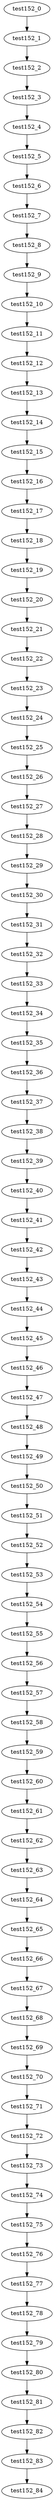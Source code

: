 digraph G {
test152_0->test152_1;
test152_1->test152_2;
test152_2->test152_3;
test152_3->test152_4;
test152_4->test152_5;
test152_5->test152_6;
test152_6->test152_7;
test152_7->test152_8;
test152_8->test152_9;
test152_9->test152_10;
test152_10->test152_11;
test152_11->test152_12;
test152_12->test152_13;
test152_13->test152_14;
test152_14->test152_15;
test152_15->test152_16;
test152_16->test152_17;
test152_17->test152_18;
test152_18->test152_19;
test152_19->test152_20;
test152_20->test152_21;
test152_21->test152_22;
test152_22->test152_23;
test152_23->test152_24;
test152_24->test152_25;
test152_25->test152_26;
test152_26->test152_27;
test152_27->test152_28;
test152_28->test152_29;
test152_29->test152_30;
test152_30->test152_31;
test152_31->test152_32;
test152_32->test152_33;
test152_33->test152_34;
test152_34->test152_35;
test152_35->test152_36;
test152_36->test152_37;
test152_37->test152_38;
test152_38->test152_39;
test152_39->test152_40;
test152_40->test152_41;
test152_41->test152_42;
test152_42->test152_43;
test152_43->test152_44;
test152_44->test152_45;
test152_45->test152_46;
test152_46->test152_47;
test152_47->test152_48;
test152_48->test152_49;
test152_49->test152_50;
test152_50->test152_51;
test152_51->test152_52;
test152_52->test152_53;
test152_53->test152_54;
test152_54->test152_55;
test152_55->test152_56;
test152_56->test152_57;
test152_57->test152_58;
test152_58->test152_59;
test152_59->test152_60;
test152_60->test152_61;
test152_61->test152_62;
test152_62->test152_63;
test152_63->test152_64;
test152_64->test152_65;
test152_65->test152_66;
test152_66->test152_67;
test152_67->test152_68;
test152_68->test152_69;
test152_69->test152_70;
test152_70->test152_71;
test152_71->test152_72;
test152_72->test152_73;
test152_73->test152_74;
test152_74->test152_75;
test152_75->test152_76;
test152_76->test152_77;
test152_77->test152_78;
test152_78->test152_79;
test152_79->test152_80;
test152_80->test152_81;
test152_81->test152_82;
test152_82->test152_83;
test152_83->test152_84;

}
